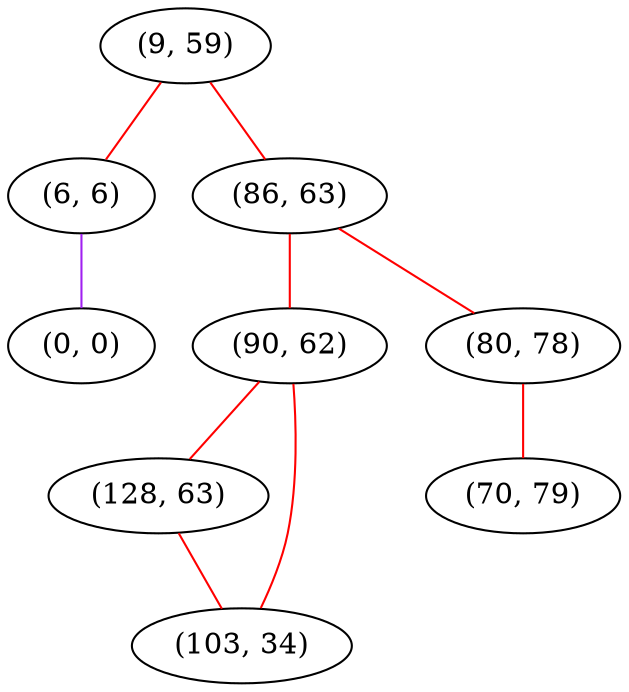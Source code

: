 graph "" {
"(9, 59)";
"(6, 6)";
"(86, 63)";
"(0, 0)";
"(90, 62)";
"(128, 63)";
"(80, 78)";
"(70, 79)";
"(103, 34)";
"(9, 59)" -- "(86, 63)"  [color=red, key=0, weight=1];
"(9, 59)" -- "(6, 6)"  [color=red, key=0, weight=1];
"(6, 6)" -- "(0, 0)"  [color=purple, key=0, weight=4];
"(86, 63)" -- "(80, 78)"  [color=red, key=0, weight=1];
"(86, 63)" -- "(90, 62)"  [color=red, key=0, weight=1];
"(90, 62)" -- "(103, 34)"  [color=red, key=0, weight=1];
"(90, 62)" -- "(128, 63)"  [color=red, key=0, weight=1];
"(128, 63)" -- "(103, 34)"  [color=red, key=0, weight=1];
"(80, 78)" -- "(70, 79)"  [color=red, key=0, weight=1];
}
